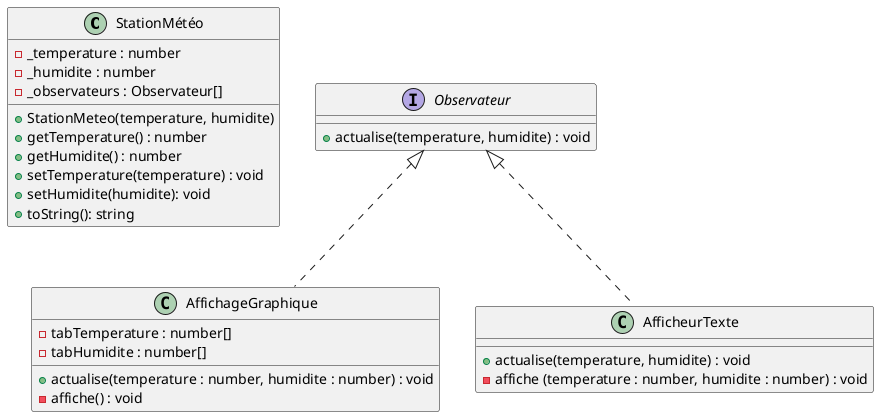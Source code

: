 @startuml meteo


class StationMétéo {
    - _temperature : number
    - _humidite : number
    - _observateurs : Observateur[]

    + StationMeteo(temperature, humidite)
    + getTemperature() : number
    + getHumidite() : number
    + setTemperature(temperature) : void
    + setHumidite(humidite): void
    + toString(): string
}

interface Observateur{
    + actualise(temperature, humidite) : void
}

class AffichageGraphique implements Observateur{
    - tabTemperature : number[]
    - tabHumidite : number[]
    + actualise(temperature : number, humidite : number) : void
    - affiche() : void 
}

class AfficheurTexte implements Observateur{
    + actualise(temperature, humidite) : void
    - affiche (temperature : number, humidite : number) : void
}
@enduml
